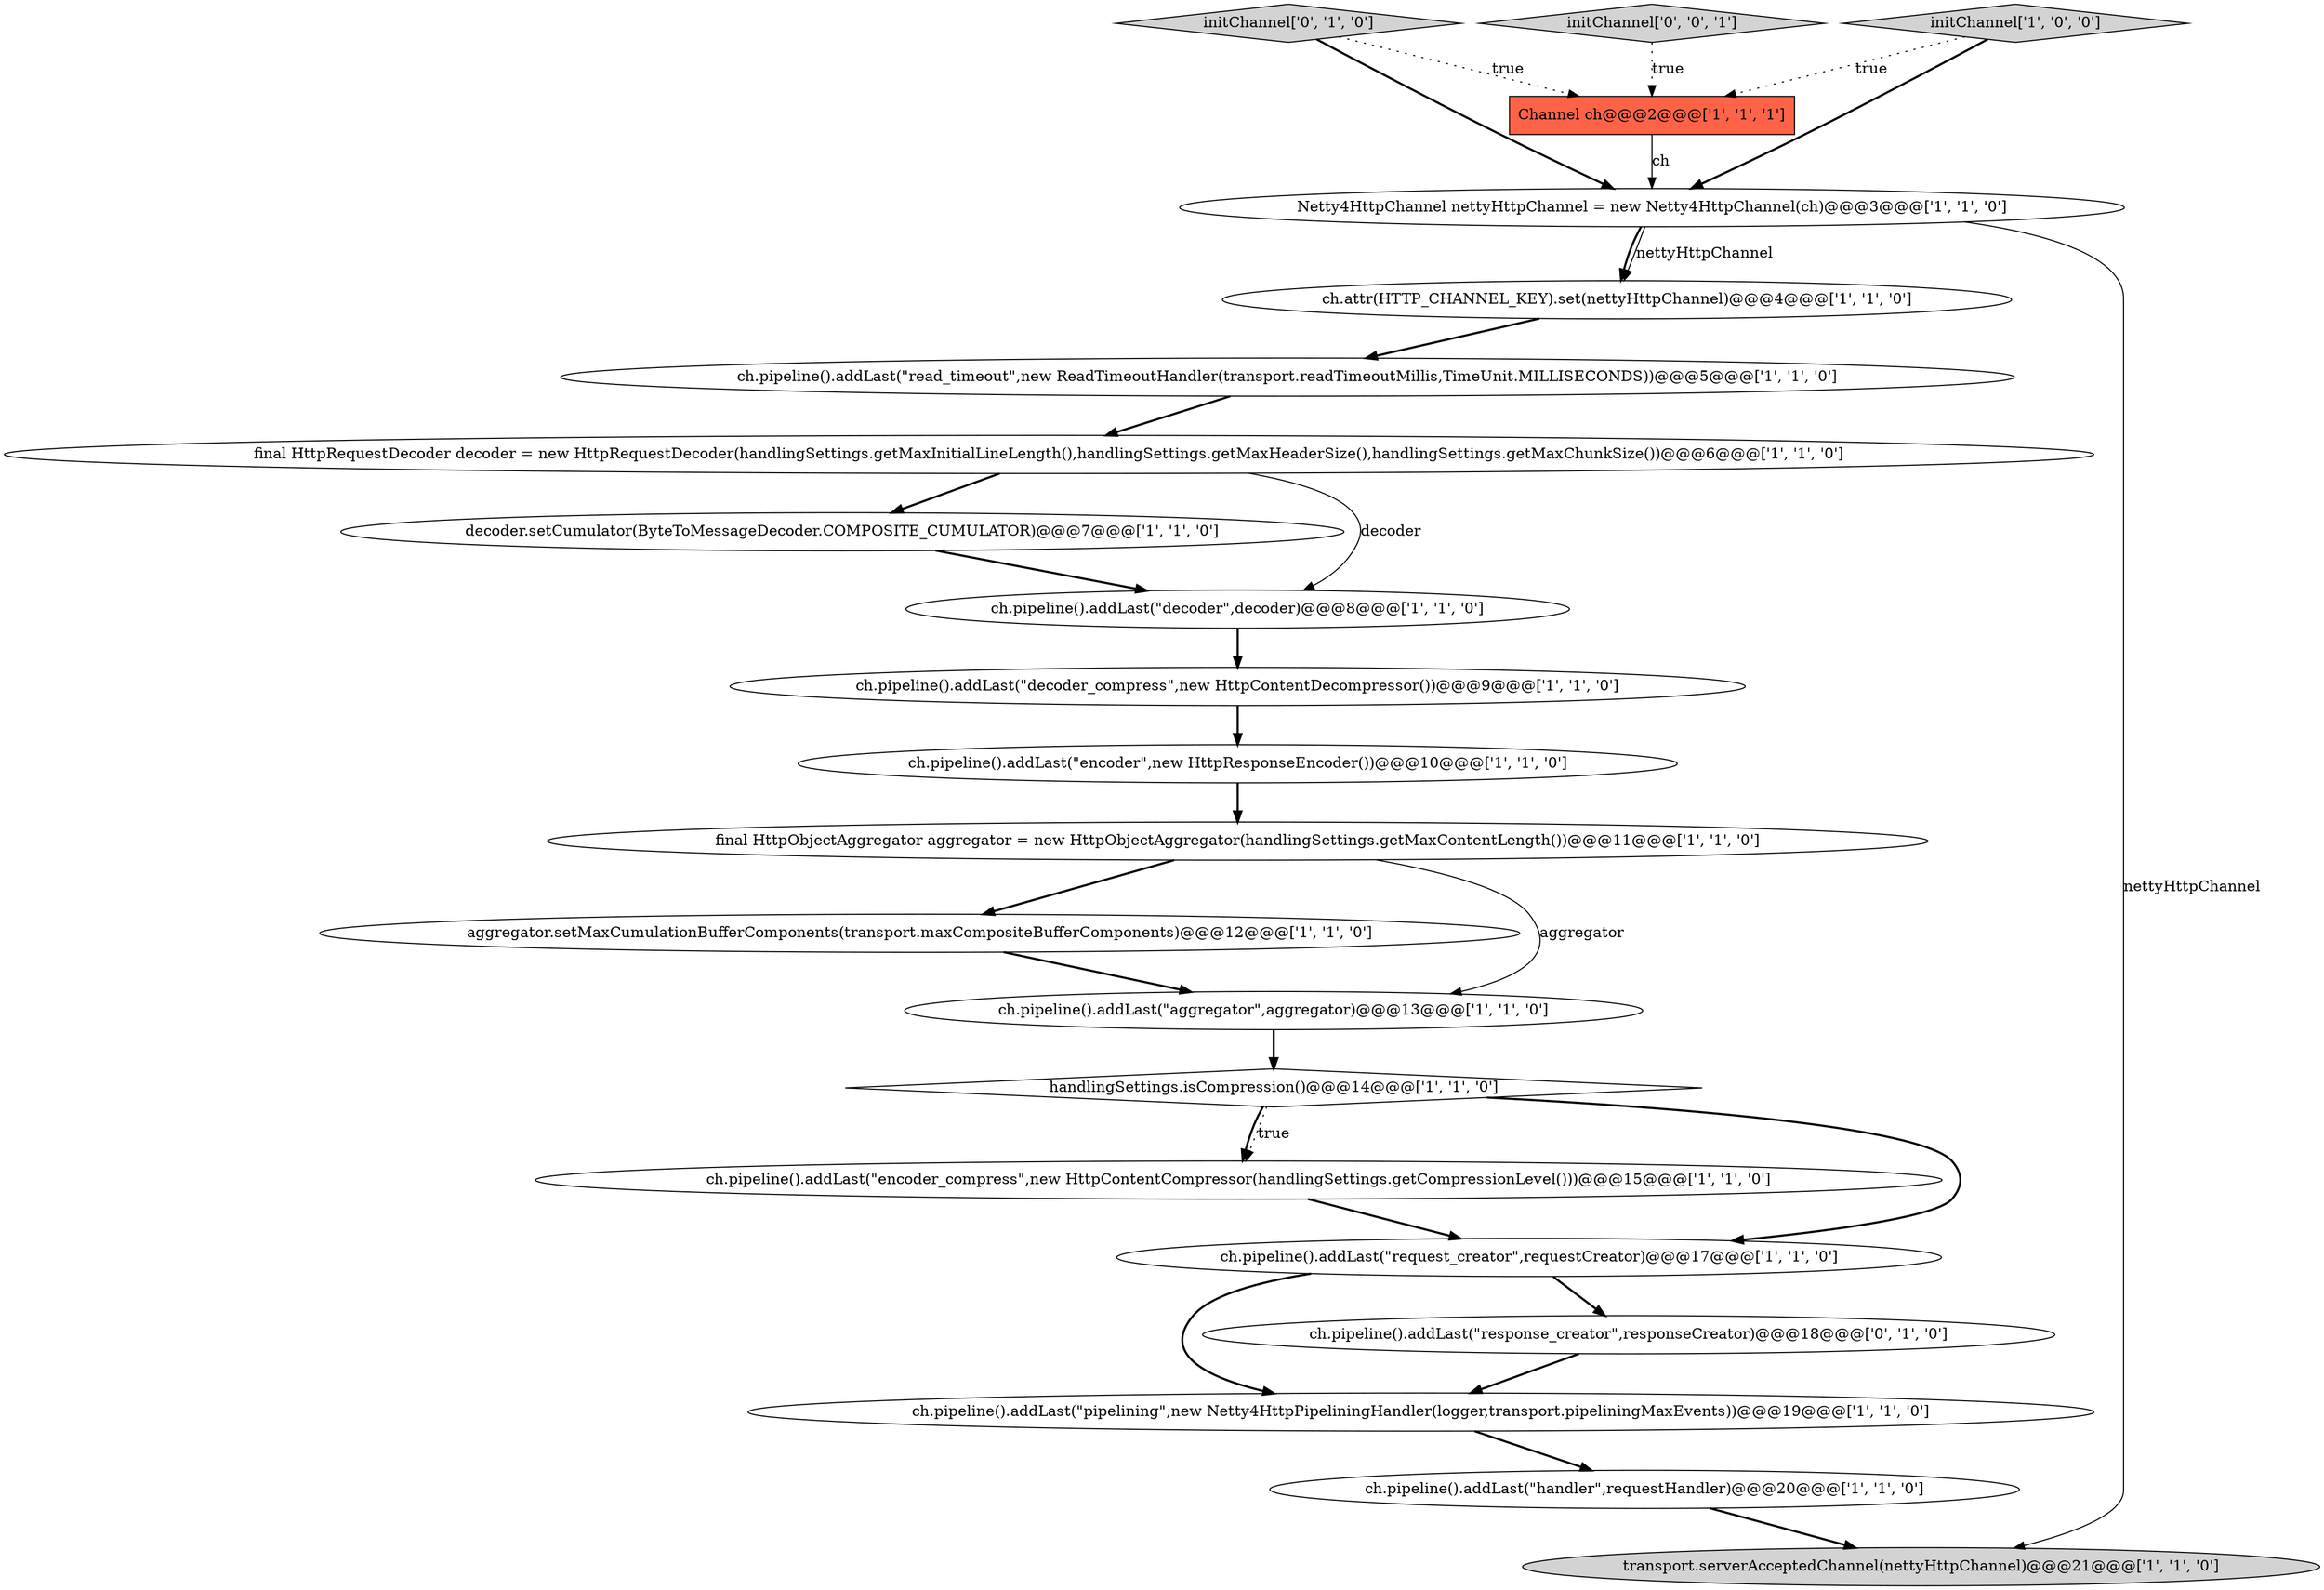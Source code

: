 digraph {
10 [style = filled, label = "ch.pipeline().addLast(\"read_timeout\",new ReadTimeoutHandler(transport.readTimeoutMillis,TimeUnit.MILLISECONDS))@@@5@@@['1', '1', '0']", fillcolor = white, shape = ellipse image = "AAA0AAABBB1BBB"];
19 [style = filled, label = "ch.pipeline().addLast(\"response_creator\",responseCreator)@@@18@@@['0', '1', '0']", fillcolor = white, shape = ellipse image = "AAA1AAABBB2BBB"];
3 [style = filled, label = "ch.attr(HTTP_CHANNEL_KEY).set(nettyHttpChannel)@@@4@@@['1', '1', '0']", fillcolor = white, shape = ellipse image = "AAA0AAABBB1BBB"];
4 [style = filled, label = "ch.pipeline().addLast(\"encoder\",new HttpResponseEncoder())@@@10@@@['1', '1', '0']", fillcolor = white, shape = ellipse image = "AAA0AAABBB1BBB"];
2 [style = filled, label = "Channel ch@@@2@@@['1', '1', '1']", fillcolor = tomato, shape = box image = "AAA0AAABBB1BBB"];
14 [style = filled, label = "ch.pipeline().addLast(\"decoder\",decoder)@@@8@@@['1', '1', '0']", fillcolor = white, shape = ellipse image = "AAA0AAABBB1BBB"];
8 [style = filled, label = "ch.pipeline().addLast(\"aggregator\",aggregator)@@@13@@@['1', '1', '0']", fillcolor = white, shape = ellipse image = "AAA0AAABBB1BBB"];
18 [style = filled, label = "Netty4HttpChannel nettyHttpChannel = new Netty4HttpChannel(ch)@@@3@@@['1', '1', '0']", fillcolor = white, shape = ellipse image = "AAA0AAABBB1BBB"];
15 [style = filled, label = "ch.pipeline().addLast(\"pipelining\",new Netty4HttpPipeliningHandler(logger,transport.pipeliningMaxEvents))@@@19@@@['1', '1', '0']", fillcolor = white, shape = ellipse image = "AAA0AAABBB1BBB"];
6 [style = filled, label = "handlingSettings.isCompression()@@@14@@@['1', '1', '0']", fillcolor = white, shape = diamond image = "AAA0AAABBB1BBB"];
13 [style = filled, label = "final HttpObjectAggregator aggregator = new HttpObjectAggregator(handlingSettings.getMaxContentLength())@@@11@@@['1', '1', '0']", fillcolor = white, shape = ellipse image = "AAA0AAABBB1BBB"];
11 [style = filled, label = "decoder.setCumulator(ByteToMessageDecoder.COMPOSITE_CUMULATOR)@@@7@@@['1', '1', '0']", fillcolor = white, shape = ellipse image = "AAA0AAABBB1BBB"];
7 [style = filled, label = "ch.pipeline().addLast(\"request_creator\",requestCreator)@@@17@@@['1', '1', '0']", fillcolor = white, shape = ellipse image = "AAA0AAABBB1BBB"];
1 [style = filled, label = "ch.pipeline().addLast(\"decoder_compress\",new HttpContentDecompressor())@@@9@@@['1', '1', '0']", fillcolor = white, shape = ellipse image = "AAA0AAABBB1BBB"];
20 [style = filled, label = "initChannel['0', '1', '0']", fillcolor = lightgray, shape = diamond image = "AAA0AAABBB2BBB"];
12 [style = filled, label = "ch.pipeline().addLast(\"encoder_compress\",new HttpContentCompressor(handlingSettings.getCompressionLevel()))@@@15@@@['1', '1', '0']", fillcolor = white, shape = ellipse image = "AAA0AAABBB1BBB"];
5 [style = filled, label = "ch.pipeline().addLast(\"handler\",requestHandler)@@@20@@@['1', '1', '0']", fillcolor = white, shape = ellipse image = "AAA0AAABBB1BBB"];
9 [style = filled, label = "transport.serverAcceptedChannel(nettyHttpChannel)@@@21@@@['1', '1', '0']", fillcolor = lightgray, shape = ellipse image = "AAA0AAABBB1BBB"];
21 [style = filled, label = "initChannel['0', '0', '1']", fillcolor = lightgray, shape = diamond image = "AAA0AAABBB3BBB"];
17 [style = filled, label = "final HttpRequestDecoder decoder = new HttpRequestDecoder(handlingSettings.getMaxInitialLineLength(),handlingSettings.getMaxHeaderSize(),handlingSettings.getMaxChunkSize())@@@6@@@['1', '1', '0']", fillcolor = white, shape = ellipse image = "AAA0AAABBB1BBB"];
16 [style = filled, label = "initChannel['1', '0', '0']", fillcolor = lightgray, shape = diamond image = "AAA0AAABBB1BBB"];
0 [style = filled, label = "aggregator.setMaxCumulationBufferComponents(transport.maxCompositeBufferComponents)@@@12@@@['1', '1', '0']", fillcolor = white, shape = ellipse image = "AAA0AAABBB1BBB"];
18->3 [style = bold, label=""];
12->7 [style = bold, label=""];
3->10 [style = bold, label=""];
2->18 [style = solid, label="ch"];
16->2 [style = dotted, label="true"];
18->9 [style = solid, label="nettyHttpChannel"];
10->17 [style = bold, label=""];
20->2 [style = dotted, label="true"];
13->0 [style = bold, label=""];
18->3 [style = solid, label="nettyHttpChannel"];
16->18 [style = bold, label=""];
20->18 [style = bold, label=""];
13->8 [style = solid, label="aggregator"];
19->15 [style = bold, label=""];
0->8 [style = bold, label=""];
8->6 [style = bold, label=""];
21->2 [style = dotted, label="true"];
5->9 [style = bold, label=""];
11->14 [style = bold, label=""];
14->1 [style = bold, label=""];
17->14 [style = solid, label="decoder"];
15->5 [style = bold, label=""];
6->12 [style = bold, label=""];
17->11 [style = bold, label=""];
1->4 [style = bold, label=""];
4->13 [style = bold, label=""];
7->15 [style = bold, label=""];
7->19 [style = bold, label=""];
6->12 [style = dotted, label="true"];
6->7 [style = bold, label=""];
}
